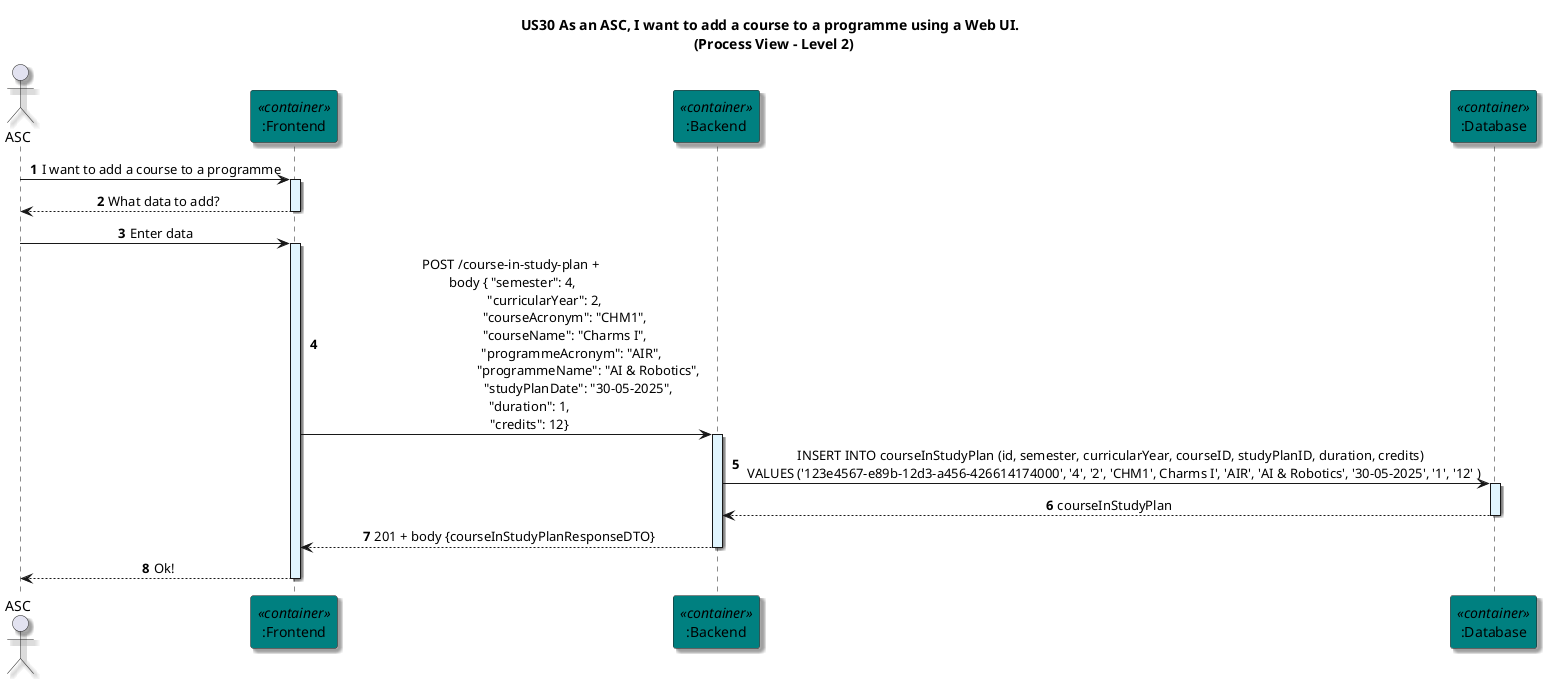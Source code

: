 @startuml

title US30 As an ASC, I want to add a course to a programme using a Web UI. \n (Process View - Level 2)

skinparam componentStyle component
skinparam defaultTextAlignment center
skinparam shadowing true

autonumber

actor ASC as asc
participant ":Frontend" as frontend <<container>> #teal
participant ":Backend" as backend <<container>> #teal
participant ":Database" as database <<container>> #teal

asc -> frontend : I want to add a course to a programme
activate frontend #E1F5FE
frontend --> asc : What data to add?
deactivate frontend
asc -> frontend : Enter data
activate frontend #E1F5FE

frontend -> backend : POST /course-in-study-plan + \nbody { "semester": 4,\n                   "curricularYear": 2,\n                               "courseAcronym": "CHM1",\n                                "courseName": "Charms I", \n                                    "programmeAcronym": "AIR", \n                                              "programmeName": "AI & Robotics", \n                                        "studyPlanDate": "30-05-2025", \n           "duration": 1, \n          "credits": 12}
activate backend #E1F5FE
backend -> database : INSERT INTO courseInStudyPlan (id, semester, curricularYear, courseID, studyPlanID, duration, credits) \n VALUES ('123e4567-e89b-12d3-a456-426614174000', '4', '2', 'CHM1', Charms I', 'AIR', 'AI & Robotics', '30-05-2025', '1', '12' )
activate database #E1F5FE
database --> backend : courseInStudyPlan
deactivate database
backend --> frontend: 201 + body {courseInStudyPlanResponseDTO}
deactivate backend

frontend --> asc : Ok!
deactivate frontend

@enduml